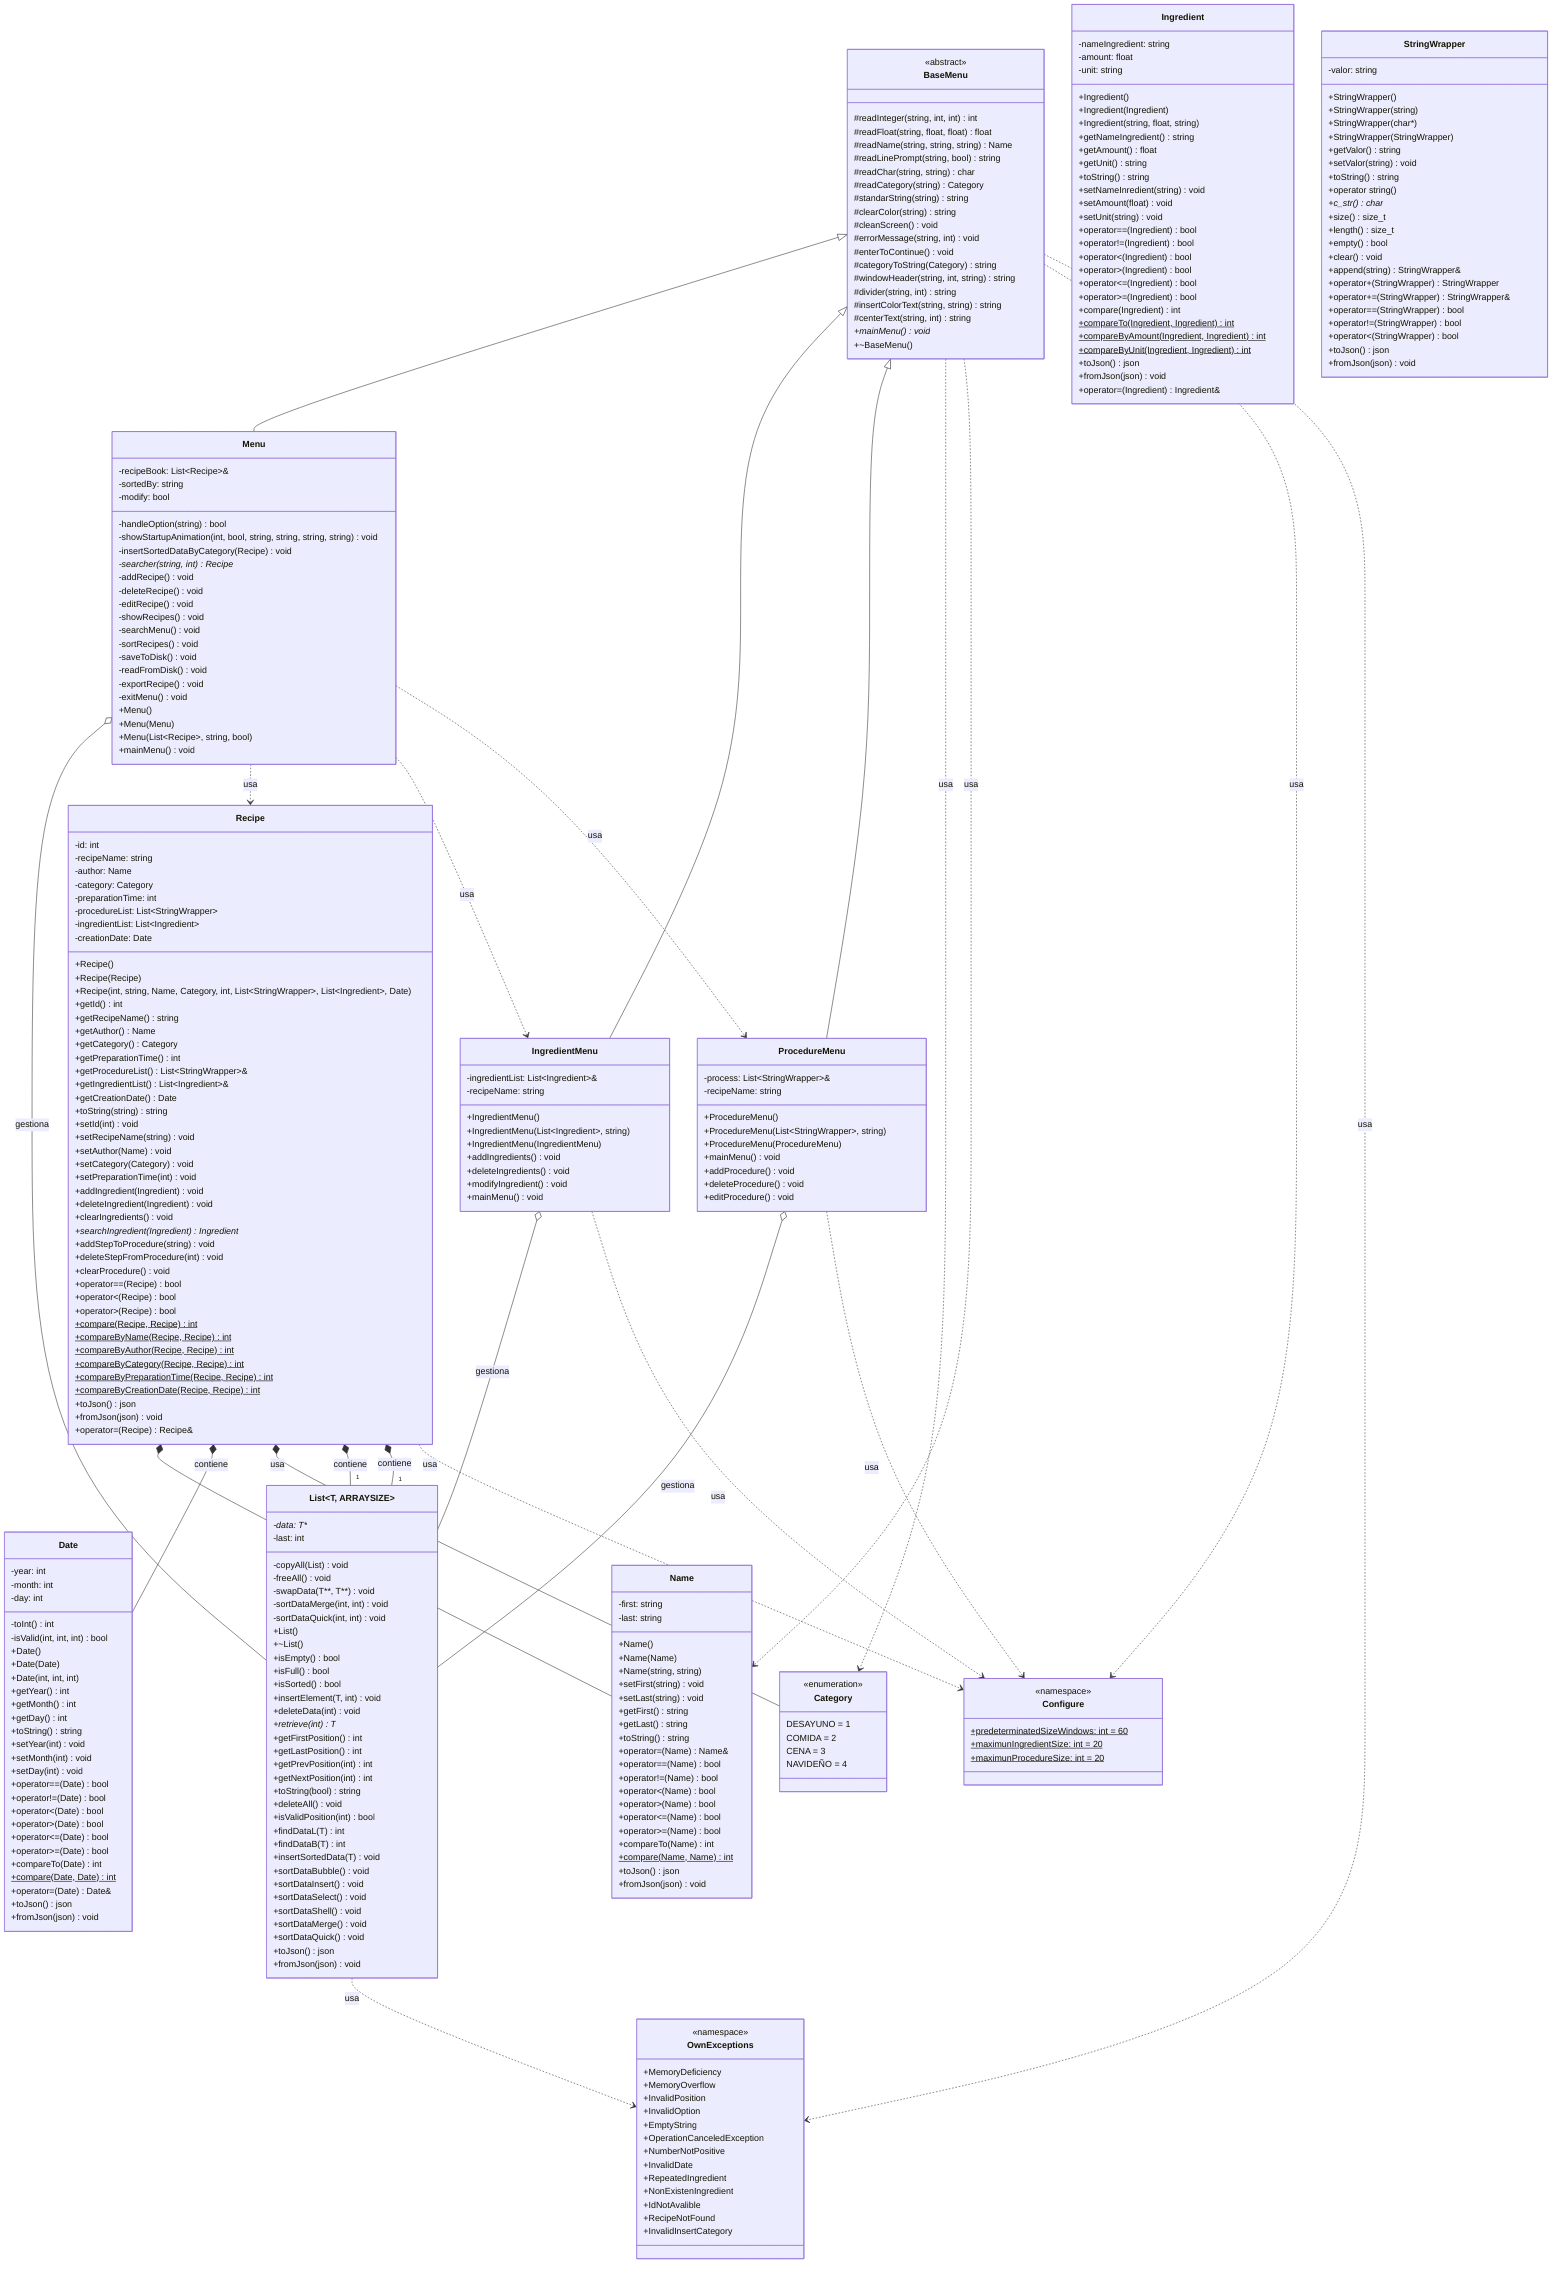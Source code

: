 classDiagram
    %% Clase Base Abstracta
    class BaseMenu {
        <<abstract>>
        #readInteger(string, int, int) int
        #readFloat(string, float, float) float
        #readName(string, string, string) Name
        #readLinePrompt(string, bool) string
        #readChar(string, string) char
        #readCategory(string) Category
        #standarString(string) string
        #clearColor(string) string
        #cleanScreen() void
        #errorMessage(string, int) void
        #enterToContinue() void
        #categoryToString(Category) string
        #windowHeader(string, int, string) string
        #divider(string, int) string
        #insertColorText(string, string) string
        #centerText(string, int) string
        +mainMenu()* void
        +~BaseMenu()
    }

    %% Enumeración Category
    class Category {
        <<enumeration>>
        DESAYUNO = 1
        COMIDA = 2
        CENA = 3
        NAVIDEÑO = 4
    }

    %% Namespace Configure
    class Configure {
        <<namespace>>
        +predeterminatedSizeWindows: int = 60$
        +maximunIngredientSize: int = 20$
        +maximunProcedureSize: int = 20$
    }

    %% Clase Date
    class Date {
        -year: int
        -month: int
        -day: int
        -toInt() int
        -isValid(int, int, int) bool
        +Date()
        +Date(Date)
        +Date(int, int, int)
        +getYear() int
        +getMonth() int
        +getDay() int
        +toString() string
        +setYear(int) void
        +setMonth(int) void
        +setDay(int) void
        +operator==(Date) bool
        +operator!=(Date) bool
        +operator<(Date) bool
        +operator>(Date) bool
        +operator<=(Date) bool
        +operator>=(Date) bool
        +compareTo(Date) int
        +compare(Date, Date)$ int
        +operator=(Date) Date&
        +toJson() json
        +fromJson(json) void
    }

    %% Clase Name
    class Name {
        -first: string
        -last: string
        +Name()
        +Name(Name)
        +Name(string, string)
        +setFirst(string) void
        +setLast(string) void
        +getFirst() string
        +getLast() string
        +toString() string
        +operator=(Name) Name&
        +operator==(Name) bool
        +operator!=(Name) bool
        +operator<(Name) bool
        +operator>(Name) bool
        +operator<=(Name) bool
        +operator>=(Name) bool
        +compareTo(Name) int
        +compare(Name, Name)$ int
        +toJson() json
        +fromJson(json) void
    }

    %% Clase Ingredient
    class Ingredient {
        -nameIngredient: string
        -amount: float
        -unit: string
        +Ingredient()
        +Ingredient(Ingredient)
        +Ingredient(string, float, string)
        +getNameIngredient() string
        +getAmount() float
        +getUnit() string
        +toString() string
        +setNameInredient(string) void
        +setAmount(float) void
        +setUnit(string) void
        +operator==(Ingredient) bool
        +operator!=(Ingredient) bool
        +operator<(Ingredient) bool
        +operator>(Ingredient) bool
        +operator<=(Ingredient) bool
        +operator>=(Ingredient) bool
        +compare(Ingredient) int
        +compareTo(Ingredient, Ingredient)$ int
        +compareByAmount(Ingredient, Ingredient)$ int
        +compareByUnit(Ingredient, Ingredient)$ int
        +toJson() json
        +fromJson(json) void
        +operator=(Ingredient) Ingredient&
    }

    %% Clase StringWrapper
    class StringWrapper {
        -valor: string
        +StringWrapper()
        +StringWrapper(string)
        +StringWrapper(char*)
        +StringWrapper(StringWrapper)
        +getValor() string
        +setValor(string) void
        +toString() string
        +operator string()
        +c_str() char*
        +size() size_t
        +length() size_t
        +empty() bool
        +clear() void
        +append(string) StringWrapper&
        +operator+(StringWrapper) StringWrapper
        +operator+=(StringWrapper) StringWrapper&
        +operator==(StringWrapper) bool
        +operator!=(StringWrapper) bool
        +operator<(StringWrapper) bool
        +toJson() json
        +fromJson(json) void
    }

    %% Template List
    class List~T, ARRAYSIZE~ {
        -data: T**
        -last: int
        -copyAll(List) void
        -freeAll() void
        -swapData(T**, T**) void
        -sortDataMerge(int, int) void
        -sortDataQuick(int, int) void
        +List()
        +~List()
        +isEmpty() bool
        +isFull() bool
        +isSorted() bool
        +insertElement(T, int) void
        +deleteData(int) void
        +retrieve(int) T*
        +getFirstPosition() int
        +getLastPosition() int
        +getPrevPosition(int) int
        +getNextPosition(int) int
        +toString(bool) string
        +deleteAll() void
        +isValidPosition(int) bool
        +findDataL(T) int
        +findDataB(T) int
        +insertSortedData(T) void
        +sortDataBubble() void
        +sortDataInsert() void
        +sortDataSelect() void
        +sortDataShell() void
        +sortDataMerge() void
        +sortDataQuick() void
        +toJson() json
        +fromJson(json) void
    }

    %% Clase Recipe
    class Recipe {
        -id: int
        -recipeName: string
        -author: Name
        -category: Category
        -preparationTime: int
        -procedureList: List~StringWrapper~
        -ingredientList: List~Ingredient~
        -creationDate: Date
        +Recipe()
        +Recipe(Recipe)
        +Recipe(int, string, Name, Category, int, List~StringWrapper~, List~Ingredient~, Date)
        +getId() int
        +getRecipeName() string
        +getAuthor() Name
        +getCategory() Category
        +getPreparationTime() int
        +getProcedureList() List~StringWrapper~&
        +getIngredientList() List~Ingredient~&
        +getCreationDate() Date
        +toString(string) string
        +setId(int) void
        +setRecipeName(string) void
        +setAuthor(Name) void
        +setCategory(Category) void
        +setPreparationTime(int) void
        +addIngredient(Ingredient) void
        +deleteIngredient(Ingredient) void
        +clearIngredients() void
        +searchIngredient(Ingredient) Ingredient*
        +addStepToProcedure(string) void
        +deleteStepFromProcedure(int) void
        +clearProcedure() void
        +operator==(Recipe) bool
        +operator<(Recipe) bool
        +operator>(Recipe) bool
        +compare(Recipe, Recipe)$ int
        +compareByName(Recipe, Recipe)$ int
        +compareByAuthor(Recipe, Recipe)$ int
        +compareByCategory(Recipe, Recipe)$ int
        +compareByPreparationTime(Recipe, Recipe)$ int
        +compareByCreationDate(Recipe, Recipe)$ int
        +toJson() json
        +fromJson(json) void
        +operator=(Recipe) Recipe&
    }

    %% Clase Menu
    class Menu {
        -recipeBook: List~Recipe~&
        -sortedBy: string
        -modify: bool
        -handleOption(string) bool
        -showStartupAnimation(int, bool, string, string, string, string) void
        -insertSortedDataByCategory(Recipe) void
        -searcher(string, int) Recipe*
        -addRecipe() void
        -deleteRecipe() void
        -editRecipe() void
        -showRecipes() void
        -searchMenu() void
        -sortRecipes() void
        -saveToDisk() void
        -readFromDisk() void
        -exportRecipe() void
        -exitMenu() void
        +Menu()
        +Menu(Menu)
        +Menu(List~Recipe~, string, bool)
        +mainMenu() void
    }

    %% Clase IngredientMenu
    class IngredientMenu {
        -ingredientList: List~Ingredient~&
        -recipeName: string
        +IngredientMenu()
        +IngredientMenu(List~Ingredient~, string)
        +IngredientMenu(IngredientMenu)
        +addIngredients() void
        +deleteIngredients() void
        +modifyIngredient() void
        +mainMenu() void
    }

    %% Clase ProcedureMenu
    class ProcedureMenu {
        -process: List~StringWrapper~&
        -recipeName: string
        +ProcedureMenu()
        +ProcedureMenu(List~StringWrapper~, string)
        +ProcedureMenu(ProcedureMenu)
        +mainMenu() void
        +addProcedure() void
        +deleteProcedure() void
        +editProcedure() void
    }

    %% Namespace OwnExceptions
    class OwnExceptions {
        <<namespace>>
        +MemoryDeficiency
        +MemoryOverflow
        +InvalidPosition
        +InvalidOption
        +EmptyString
        +OperationCanceledException
        +NumberNotPositive
        +InvalidDate
        +RepeatedIngredient
        +NonExistenIngredient
        +IdNotAvalible
        +RecipeNotFound
        +InvalidInsertCategory
    }

    %% Relaciones de Herencia
    BaseMenu <|-- Menu
    BaseMenu <|-- IngredientMenu
    BaseMenu <|-- ProcedureMenu

    %% Relaciones de Composición
    Recipe *-- Name : contiene
    Recipe *-- Date : contiene
    Recipe *-- Category : usa
    Recipe *-- "1" List~Ingredient~ : contiene
    Recipe *-- "1" List~StringWrapper~ : contiene

    %% Relaciones de Agregación
    Menu o-- List~Recipe~ : gestiona
    IngredientMenu o-- List~Ingredient~ : gestiona
    ProcedureMenu o-- List~StringWrapper~ : gestiona

    %% Relaciones de Dependencia
    BaseMenu ..> Category : usa
    BaseMenu ..> Name : usa
    BaseMenu ..> Configure : usa
    BaseMenu ..> OwnExceptions : usa
    Menu ..> Recipe : usa
    Menu ..> IngredientMenu : usa
    Menu ..> ProcedureMenu : usa
    List ..> OwnExceptions : usa
    Recipe ..> Configure : usa
    IngredientMenu ..> Configure : usa
    ProcedureMenu ..> Configure : usa
